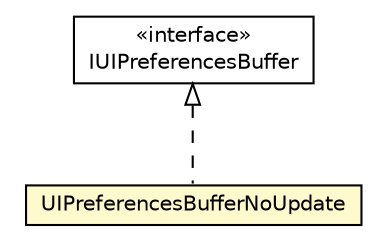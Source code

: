 #!/usr/local/bin/dot
#
# Class diagram 
# Generated by UMLGraph version R5_6-24-gf6e263 (http://www.umlgraph.org/)
#

digraph G {
	edge [fontname="Helvetica",fontsize=10,labelfontname="Helvetica",labelfontsize=10];
	node [fontname="Helvetica",fontsize=10,shape=plaintext];
	nodesep=0.25;
	ranksep=0.5;
	// org.universAAL.ui.dm.ui.preferences.buffer.UIPreferencesBufferNoUpdate
	c7997490 [label=<<table title="org.universAAL.ui.dm.ui.preferences.buffer.UIPreferencesBufferNoUpdate" border="0" cellborder="1" cellspacing="0" cellpadding="2" port="p" bgcolor="lemonChiffon" href="./UIPreferencesBufferNoUpdate.html">
		<tr><td><table border="0" cellspacing="0" cellpadding="1">
<tr><td align="center" balign="center"> UIPreferencesBufferNoUpdate </td></tr>
		</table></td></tr>
		</table>>, URL="./UIPreferencesBufferNoUpdate.html", fontname="Helvetica", fontcolor="black", fontsize=10.0];
	// org.universAAL.ui.dm.interfaces.IUIPreferencesBuffer
	c7997523 [label=<<table title="org.universAAL.ui.dm.interfaces.IUIPreferencesBuffer" border="0" cellborder="1" cellspacing="0" cellpadding="2" port="p" href="../../../interfaces/IUIPreferencesBuffer.html">
		<tr><td><table border="0" cellspacing="0" cellpadding="1">
<tr><td align="center" balign="center"> &#171;interface&#187; </td></tr>
<tr><td align="center" balign="center"> IUIPreferencesBuffer </td></tr>
		</table></td></tr>
		</table>>, URL="../../../interfaces/IUIPreferencesBuffer.html", fontname="Helvetica", fontcolor="black", fontsize=10.0];
	//org.universAAL.ui.dm.ui.preferences.buffer.UIPreferencesBufferNoUpdate implements org.universAAL.ui.dm.interfaces.IUIPreferencesBuffer
	c7997523:p -> c7997490:p [dir=back,arrowtail=empty,style=dashed];
}

